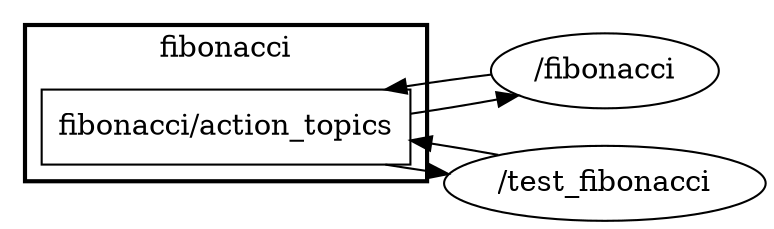 digraph graphname {
	graph [bb="0,0,299.79,102",
		compound=True,
		rank=same,
		rankdir=LR,
		ranksep=0.2
	];
	node [label="\N"];
	subgraph cluster_fibonacci {
		graph [bb="8,19,167,94",
			compound=True,
			label=fibonacci,
			lheight=0.21,
			lp="87.5,82.5",
			lwidth=0.71,
			rank=same,
			rankdir=LR,
			ranksep=0.2,
			style=bold
		];
		n___fibonacci__action_topics		 [URL=topic_3Afibonacci__action_topics,
			height=0.5,
			label="fibonacci/action_topics",
			pos="87.5,45",
			shape=box,
			tooltip="topic:fibonacci/action_topics",
			width=1.9861];
	}
	n___fibonacci	 [URL=__fibonacci,
		height=0.5,
		label="/fibonacci",
		pos="237.39,72",
		shape=ellipse,
		tooltip="/fibonacci",
		width=1.2818];
	n___fibonacci__action_topics -> n___fibonacci	 [penwidth=1,
		pos="e,202.76,60.094 159.41,51.201 170.88,53.256 182.43,55.544 192.98,57.865"];
	n___test_fibonacci	 [URL=__test_fibonacci,
		height=0.5,
		label="/test_fibonacci",
		pos="237.39,18",
		shape=ellipse,
		tooltip="/test_fibonacci",
		width=1.7332];
	n___fibonacci__action_topics -> n___test_fibonacci	 [penwidth=1,
		pos="e,176.54,22.288 150.79,26.953 155.99,25.937 161.26,24.952 166.51,24.018"];
	n___fibonacci -> n___fibonacci__action_topics	 [penwidth=1,
		pos="e,150.79,63.047 191.25,70.03 181.58,68.602 171.13,66.853 160.72,64.934"];
	n___test_fibonacci -> n___fibonacci__action_topics	 [penwidth=1,
		pos="e,159.41,38.799 195.71,31.53 187.43,33.386 178.45,35.232 169.34,36.966"];
}
